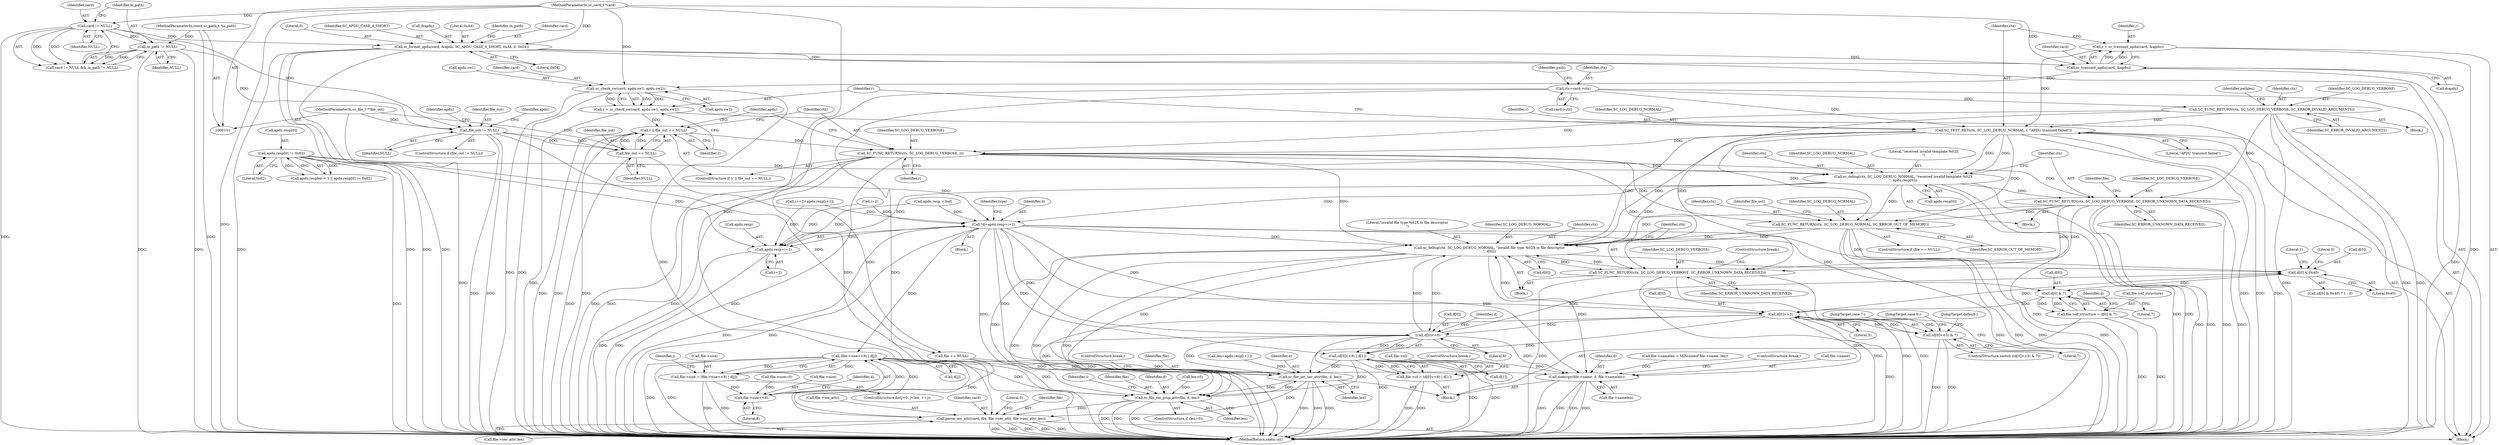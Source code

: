 digraph "0_OpenSC_360e95d45ac4123255a4c796db96337f332160ad#diff-d643a0fa169471dbf2912f4866dc49c5_3@array" {
"1000348" [label="(Call,sc_debug(ctx, SC_LOG_DEBUG_NORMAL, \"received invalid template %02X\n\", apdu.resp[0]))"];
"1000308" [label="(Call,SC_TEST_RET(ctx, SC_LOG_DEBUG_NORMAL, r, \"APDU transmit failed\"))"];
"1000129" [label="(Call,ctx=card->ctx)"];
"1000226" [label="(Call,SC_FUNC_RETURN(ctx, SC_LOG_DEBUG_VERBOSE, SC_ERROR_INVALID_ARGUMENTS))"];
"1000302" [label="(Call,r = sc_transmit_apdu(card, &apdu))"];
"1000304" [label="(Call,sc_transmit_apdu(card, &apdu))"];
"1000147" [label="(Call,sc_format_apdu(card, &apdu, SC_APDU_CASE_4_SHORT, 0xA4, 0, 0x04))"];
"1000123" [label="(Call,card != NULL)"];
"1000102" [label="(MethodParameterIn,sc_card_t *card)"];
"1000329" [label="(Call,SC_FUNC_RETURN(ctx, SC_LOG_DEBUG_VERBOSE, r))"];
"1000324" [label="(Call,r || file_out == NULL)"];
"1000313" [label="(Call,r = sc_check_sw(card, apdu.sw1, apdu.sw2))"];
"1000315" [label="(Call,sc_check_sw(card, apdu.sw1, apdu.sw2))"];
"1000326" [label="(Call,file_out == NULL)"];
"1000255" [label="(Call,file_out != NULL)"];
"1000104" [label="(MethodParameterIn,sc_file_t **file_out)"];
"1000126" [label="(Call,in_path != NULL)"];
"1000103" [label="(MethodParameterIn,const sc_path_t *in_path)"];
"1000340" [label="(Call,apdu.resp[0] != 0x62)"];
"1000357" [label="(Call,SC_FUNC_RETURN(ctx, SC_LOG_DEBUG_VERBOSE, SC_ERROR_UNKNOWN_DATA_RECEIVED))"];
"1000368" [label="(Call,SC_FUNC_RETURN(ctx, SC_LOG_DEBUG_NORMAL, SC_ERROR_OUT_OF_MEMORY))"];
"1000529" [label="(Call,sc_debug(ctx, SC_LOG_DEBUG_NORMAL, \"invalid file type %02X in file descriptor\n\", d[0]))"];
"1000489" [label="(Call,d[0] & 0x40)"];
"1000500" [label="(Call,d[0] & 7)"];
"1000496" [label="(Call,file->ef_structure = d[0] & 7)"];
"1000507" [label="(Call,d[0]>>3)"];
"1000506" [label="(Call,(d[0]>>3) & 7)"];
"1000547" [label="(Call,d[0]<<8)"];
"1000546" [label="(Call,(d[0]<<8) | d[1])"];
"1000542" [label="(Call,file->id = (d[0]<<8) | d[1])"];
"1000567" [label="(Call,memcpy(file->name, d, file->namelen))"];
"1000577" [label="(Call,sc_file_set_sec_attr(file, d, len))"];
"1000587" [label="(Call,sc_file_set_prop_attr(file, d, len))"];
"1000596" [label="(Call,parse_sec_attr(card, file, file->sec_attr, file->sec_attr_len))"];
"1000536" [label="(Call,SC_FUNC_RETURN(ctx, SC_LOG_DEBUG_VERBOSE, SC_ERROR_UNKNOWN_DATA_RECEIVED))"];
"1000441" [label="(Call,*d=apdu.resp+i+2)"];
"1000473" [label="(Call,(file->size<<8) | d[j])"];
"1000469" [label="(Call,file->size = (file->size<<8) | d[j])"];
"1000474" [label="(Call,file->size<<8)"];
"1000443" [label="(Call,apdu.resp+i+2)"];
"1000227" [label="(Identifier,ctx)"];
"1000124" [label="(Identifier,card)"];
"1000226" [label="(Call,SC_FUNC_RETURN(ctx, SC_LOG_DEBUG_VERBOSE, SC_ERROR_INVALID_ARGUMENTS))"];
"1000359" [label="(Identifier,SC_LOG_DEBUG_VERBOSE)"];
"1000443" [label="(Call,apdu.resp+i+2)"];
"1000279" [label="(Identifier,apdu)"];
"1000507" [label="(Call,d[0]>>3)"];
"1000597" [label="(Identifier,card)"];
"1000420" [label="(Block,)"];
"1000536" [label="(Call,SC_FUNC_RETURN(ctx, SC_LOG_DEBUG_VERBOSE, SC_ERROR_UNKNOWN_DATA_RECEIVED))"];
"1000552" [label="(Call,d[1])"];
"1000257" [label="(Identifier,NULL)"];
"1000357" [label="(Call,SC_FUNC_RETURN(ctx, SC_LOG_DEBUG_VERBOSE, SC_ERROR_UNKNOWN_DATA_RECEIVED))"];
"1000567" [label="(Call,memcpy(file->name, d, file->namelen))"];
"1000129" [label="(Call,ctx=card->ctx)"];
"1000369" [label="(Identifier,ctx)"];
"1000442" [label="(Identifier,d)"];
"1000547" [label="(Call,d[0]<<8)"];
"1000127" [label="(Identifier,in_path)"];
"1000364" [label="(ControlStructure,if (file == NULL))"];
"1000302" [label="(Call,r = sc_transmit_apdu(card, &apdu))"];
"1000548" [label="(Call,d[0])"];
"1000135" [label="(Identifier,path)"];
"1000332" [label="(Identifier,r)"];
"1000553" [label="(Identifier,d)"];
"1000473" [label="(Call,(file->size<<8) | d[j])"];
"1000371" [label="(Identifier,SC_ERROR_OUT_OF_MEMORY)"];
"1000497" [label="(Call,file->ef_structure)"];
"1000362" [label="(Identifier,file)"];
"1000312" [label="(Literal,\"APDU transmit failed\")"];
"1000325" [label="(Identifier,r)"];
"1000308" [label="(Call,SC_TEST_RET(ctx, SC_LOG_DEBUG_NORMAL, r, \"APDU transmit failed\"))"];
"1000470" [label="(Call,file->size)"];
"1000506" [label="(Call,(d[0]>>3) & 7)"];
"1000131" [label="(Call,card->ctx)"];
"1000316" [label="(Identifier,card)"];
"1000423" [label="(Call,len=apdu.resp[i+1])"];
"1000460" [label="(ControlStructure,for(j=0; j<len; ++j))"];
"1000596" [label="(Call,parse_sec_attr(card, file, file->sec_attr, file->sec_attr_len))"];
"1000330" [label="(Identifier,ctx)"];
"1000496" [label="(Call,file->ef_structure = d[0] & 7)"];
"1000329" [label="(Call,SC_FUNC_RETURN(ctx, SC_LOG_DEBUG_VERBOSE, r))"];
"1000542" [label="(Call,file->id = (d[0]<<8) | d[1])"];
"1000324" [label="(Call,r || file_out == NULL)"];
"1000123" [label="(Call,card != NULL)"];
"1000568" [label="(Call,file->name)"];
"1000480" [label="(Identifier,d)"];
"1000152" [label="(Literal,0xA4)"];
"1000513" [label="(Block,)"];
"1000159" [label="(Block,)"];
"1000261" [label="(Identifier,apdu)"];
"1000537" [label="(Identifier,ctx)"];
"1000105" [label="(Block,)"];
"1000505" [label="(ControlStructure,switch ((d[0]>>3) & 7))"];
"1000327" [label="(Identifier,file_out)"];
"1000157" [label="(Identifier,in_path)"];
"1000341" [label="(Call,apdu.resp[0])"];
"1000410" [label="(Identifier,i)"];
"1000229" [label="(Identifier,SC_ERROR_INVALID_ARGUMENTS)"];
"1000500" [label="(Call,d[0] & 7)"];
"1000588" [label="(Identifier,file)"];
"1000259" [label="(Call,apdu.resp = buf)"];
"1000577" [label="(Call,sc_file_set_sec_attr(file, d, len))"];
"1000571" [label="(Identifier,d)"];
"1000555" [label="(ControlStructure,break;)"];
"1000579" [label="(Identifier,d)"];
"1000306" [label="(Call,&apdu)"];
"1000352" [label="(Call,apdu.resp[0])"];
"1000323" [label="(ControlStructure,if (r || file_out == NULL))"];
"1000326" [label="(Call,file_out == NULL)"];
"1000148" [label="(Identifier,card)"];
"1000228" [label="(Identifier,SC_LOG_DEBUG_VERBOSE)"];
"1000102" [label="(MethodParameterIn,sc_card_t *card)"];
"1000153" [label="(Literal,0)"];
"1000530" [label="(Identifier,ctx)"];
"1000350" [label="(Identifier,SC_LOG_DEBUG_NORMAL)"];
"1000303" [label="(Identifier,r)"];
"1000232" [label="(Identifier,pathlen)"];
"1000154" [label="(Literal,0x04)"];
"1000511" [label="(Literal,3)"];
"1000543" [label="(Call,file->id)"];
"1000334" [label="(Call,apdu.resplen < 1 || apdu.resp[0] != 0x62)"];
"1000305" [label="(Identifier,card)"];
"1000474" [label="(Call,file->size<<8)"];
"1000444" [label="(Call,apdu.resp)"];
"1000451" [label="(Identifier,type)"];
"1000104" [label="(MethodParameterIn,sc_file_t **file_out)"];
"1000540" [label="(ControlStructure,break;)"];
"1000151" [label="(Identifier,SC_APDU_CASE_4_SHORT)"];
"1000493" [label="(Literal,0x40)"];
"1000532" [label="(Literal,\"invalid file type %02X in file descriptor\n\")"];
"1000452" [label="(Block,)"];
"1000409" [label="(Call,i+=2+apdu.resp[i+1])"];
"1000254" [label="(ControlStructure,if (file_out != NULL))"];
"1000488" [label="(Call,(d[0] & 0x40) ? 1 : 0)"];
"1000455" [label="(Call,file->size=0)"];
"1000309" [label="(Identifier,ctx)"];
"1000383" [label="(Call,i=2)"];
"1000314" [label="(Identifier,r)"];
"1000583" [label="(ControlStructure,if (len>0))"];
"1000557" [label="(Call,file->namelen = MIN(sizeof file->name, len))"];
"1000337" [label="(Identifier,apdu)"];
"1000521" [label="(JumpTarget,case 7:)"];
"1000447" [label="(Call,i+2)"];
"1000441" [label="(Call,*d=apdu.resp+i+2)"];
"1000315" [label="(Call,sc_check_sw(card, apdu.sw1, apdu.sw2))"];
"1000489" [label="(Call,d[0] & 0x40)"];
"1000531" [label="(Identifier,SC_LOG_DEBUG_NORMAL)"];
"1000606" [label="(Literal,0)"];
"1000475" [label="(Call,file->size)"];
"1000126" [label="(Call,in_path != NULL)"];
"1000587" [label="(Call,sc_file_set_prop_attr(file, d, len))"];
"1000374" [label="(Identifier,file_out)"];
"1000468" [label="(Identifier,j)"];
"1000478" [label="(Literal,8)"];
"1000546" [label="(Call,(d[0]<<8) | d[1])"];
"1000351" [label="(Literal,\"received invalid template %02X\n\")"];
"1000490" [label="(Call,d[0])"];
"1000494" [label="(Literal,1)"];
"1000346" [label="(Literal,0x62)"];
"1000607" [label="(MethodReturn,static int)"];
"1000349" [label="(Identifier,ctx)"];
"1000149" [label="(Call,&apdu)"];
"1000479" [label="(Call,d[j])"];
"1000539" [label="(Identifier,SC_ERROR_UNKNOWN_DATA_RECEIVED)"];
"1000538" [label="(Identifier,SC_LOG_DEBUG_VERBOSE)"];
"1000304" [label="(Call,sc_transmit_apdu(card, &apdu))"];
"1000365" [label="(Call,file == NULL)"];
"1000122" [label="(Call,card != NULL && in_path != NULL)"];
"1000495" [label="(Literal,0)"];
"1000572" [label="(Call,file->namelen)"];
"1000147" [label="(Call,sc_format_apdu(card, &apdu, SC_APDU_CASE_4_SHORT, 0xA4, 0, 0x04))"];
"1000602" [label="(Call,file->sec_attr_len)"];
"1000590" [label="(Identifier,len)"];
"1000512" [label="(Literal,7)"];
"1000320" [label="(Call,apdu.sw2)"];
"1000347" [label="(Block,)"];
"1000255" [label="(Call,file_out != NULL)"];
"1000529" [label="(Call,sc_debug(ctx, SC_LOG_DEBUG_NORMAL, \"invalid file type %02X in file descriptor\n\", d[0]))"];
"1000580" [label="(Identifier,len)"];
"1000575" [label="(ControlStructure,break;)"];
"1000598" [label="(Identifier,file)"];
"1000128" [label="(Identifier,NULL)"];
"1000599" [label="(Call,file->sec_attr)"];
"1000348" [label="(Call,sc_debug(ctx, SC_LOG_DEBUG_NORMAL, \"received invalid template %02X\n\", apdu.resp[0]))"];
"1000589" [label="(Identifier,d)"];
"1000584" [label="(Call,len>0)"];
"1000469" [label="(Call,file->size = (file->size<<8) | d[j])"];
"1000313" [label="(Call,r = sc_check_sw(card, apdu.sw1, apdu.sw2))"];
"1000368" [label="(Call,SC_FUNC_RETURN(ctx, SC_LOG_DEBUG_NORMAL, SC_ERROR_OUT_OF_MEMORY))"];
"1000509" [label="(Identifier,d)"];
"1000581" [label="(ControlStructure,break;)"];
"1000125" [label="(Identifier,NULL)"];
"1000514" [label="(JumpTarget,case 0:)"];
"1000578" [label="(Identifier,file)"];
"1000508" [label="(Call,d[0])"];
"1000256" [label="(Identifier,file_out)"];
"1000311" [label="(Identifier,r)"];
"1000130" [label="(Identifier,ctx)"];
"1000501" [label="(Call,d[0])"];
"1000328" [label="(Identifier,NULL)"];
"1000370" [label="(Identifier,SC_LOG_DEBUG_NORMAL)"];
"1000103" [label="(MethodParameterIn,const sc_path_t *in_path)"];
"1000528" [label="(JumpTarget,default:)"];
"1000358" [label="(Identifier,ctx)"];
"1000331" [label="(Identifier,SC_LOG_DEBUG_VERBOSE)"];
"1000551" [label="(Literal,8)"];
"1000340" [label="(Call,apdu.resp[0] != 0x62)"];
"1000504" [label="(Literal,7)"];
"1000317" [label="(Call,apdu.sw1)"];
"1000360" [label="(Identifier,SC_ERROR_UNKNOWN_DATA_RECEIVED)"];
"1000310" [label="(Identifier,SC_LOG_DEBUG_NORMAL)"];
"1000533" [label="(Call,d[0])"];
"1000348" -> "1000347"  [label="AST: "];
"1000348" -> "1000352"  [label="CFG: "];
"1000349" -> "1000348"  [label="AST: "];
"1000350" -> "1000348"  [label="AST: "];
"1000351" -> "1000348"  [label="AST: "];
"1000352" -> "1000348"  [label="AST: "];
"1000358" -> "1000348"  [label="CFG: "];
"1000348" -> "1000607"  [label="DDG: "];
"1000348" -> "1000607"  [label="DDG: "];
"1000348" -> "1000607"  [label="DDG: "];
"1000308" -> "1000348"  [label="DDG: "];
"1000308" -> "1000348"  [label="DDG: "];
"1000329" -> "1000348"  [label="DDG: "];
"1000340" -> "1000348"  [label="DDG: "];
"1000348" -> "1000357"  [label="DDG: "];
"1000348" -> "1000368"  [label="DDG: "];
"1000348" -> "1000441"  [label="DDG: "];
"1000348" -> "1000443"  [label="DDG: "];
"1000348" -> "1000529"  [label="DDG: "];
"1000308" -> "1000105"  [label="AST: "];
"1000308" -> "1000312"  [label="CFG: "];
"1000309" -> "1000308"  [label="AST: "];
"1000310" -> "1000308"  [label="AST: "];
"1000311" -> "1000308"  [label="AST: "];
"1000312" -> "1000308"  [label="AST: "];
"1000314" -> "1000308"  [label="CFG: "];
"1000308" -> "1000607"  [label="DDG: "];
"1000308" -> "1000607"  [label="DDG: "];
"1000308" -> "1000607"  [label="DDG: "];
"1000129" -> "1000308"  [label="DDG: "];
"1000226" -> "1000308"  [label="DDG: "];
"1000302" -> "1000308"  [label="DDG: "];
"1000308" -> "1000329"  [label="DDG: "];
"1000308" -> "1000368"  [label="DDG: "];
"1000308" -> "1000368"  [label="DDG: "];
"1000308" -> "1000529"  [label="DDG: "];
"1000308" -> "1000529"  [label="DDG: "];
"1000129" -> "1000105"  [label="AST: "];
"1000129" -> "1000131"  [label="CFG: "];
"1000130" -> "1000129"  [label="AST: "];
"1000131" -> "1000129"  [label="AST: "];
"1000135" -> "1000129"  [label="CFG: "];
"1000129" -> "1000607"  [label="DDG: "];
"1000129" -> "1000607"  [label="DDG: "];
"1000129" -> "1000226"  [label="DDG: "];
"1000226" -> "1000159"  [label="AST: "];
"1000226" -> "1000229"  [label="CFG: "];
"1000227" -> "1000226"  [label="AST: "];
"1000228" -> "1000226"  [label="AST: "];
"1000229" -> "1000226"  [label="AST: "];
"1000232" -> "1000226"  [label="CFG: "];
"1000226" -> "1000607"  [label="DDG: "];
"1000226" -> "1000607"  [label="DDG: "];
"1000226" -> "1000607"  [label="DDG: "];
"1000226" -> "1000329"  [label="DDG: "];
"1000226" -> "1000357"  [label="DDG: "];
"1000226" -> "1000536"  [label="DDG: "];
"1000302" -> "1000105"  [label="AST: "];
"1000302" -> "1000304"  [label="CFG: "];
"1000303" -> "1000302"  [label="AST: "];
"1000304" -> "1000302"  [label="AST: "];
"1000309" -> "1000302"  [label="CFG: "];
"1000302" -> "1000607"  [label="DDG: "];
"1000304" -> "1000302"  [label="DDG: "];
"1000304" -> "1000302"  [label="DDG: "];
"1000304" -> "1000306"  [label="CFG: "];
"1000305" -> "1000304"  [label="AST: "];
"1000306" -> "1000304"  [label="AST: "];
"1000304" -> "1000607"  [label="DDG: "];
"1000147" -> "1000304"  [label="DDG: "];
"1000147" -> "1000304"  [label="DDG: "];
"1000102" -> "1000304"  [label="DDG: "];
"1000304" -> "1000315"  [label="DDG: "];
"1000147" -> "1000105"  [label="AST: "];
"1000147" -> "1000154"  [label="CFG: "];
"1000148" -> "1000147"  [label="AST: "];
"1000149" -> "1000147"  [label="AST: "];
"1000151" -> "1000147"  [label="AST: "];
"1000152" -> "1000147"  [label="AST: "];
"1000153" -> "1000147"  [label="AST: "];
"1000154" -> "1000147"  [label="AST: "];
"1000157" -> "1000147"  [label="CFG: "];
"1000147" -> "1000607"  [label="DDG: "];
"1000147" -> "1000607"  [label="DDG: "];
"1000147" -> "1000607"  [label="DDG: "];
"1000147" -> "1000607"  [label="DDG: "];
"1000123" -> "1000147"  [label="DDG: "];
"1000102" -> "1000147"  [label="DDG: "];
"1000123" -> "1000122"  [label="AST: "];
"1000123" -> "1000125"  [label="CFG: "];
"1000124" -> "1000123"  [label="AST: "];
"1000125" -> "1000123"  [label="AST: "];
"1000127" -> "1000123"  [label="CFG: "];
"1000122" -> "1000123"  [label="CFG: "];
"1000123" -> "1000607"  [label="DDG: "];
"1000123" -> "1000122"  [label="DDG: "];
"1000123" -> "1000122"  [label="DDG: "];
"1000102" -> "1000123"  [label="DDG: "];
"1000123" -> "1000126"  [label="DDG: "];
"1000123" -> "1000255"  [label="DDG: "];
"1000102" -> "1000101"  [label="AST: "];
"1000102" -> "1000607"  [label="DDG: "];
"1000102" -> "1000315"  [label="DDG: "];
"1000102" -> "1000596"  [label="DDG: "];
"1000329" -> "1000323"  [label="AST: "];
"1000329" -> "1000332"  [label="CFG: "];
"1000330" -> "1000329"  [label="AST: "];
"1000331" -> "1000329"  [label="AST: "];
"1000332" -> "1000329"  [label="AST: "];
"1000337" -> "1000329"  [label="CFG: "];
"1000329" -> "1000607"  [label="DDG: "];
"1000329" -> "1000607"  [label="DDG: "];
"1000329" -> "1000607"  [label="DDG: "];
"1000329" -> "1000607"  [label="DDG: "];
"1000324" -> "1000329"  [label="DDG: "];
"1000329" -> "1000357"  [label="DDG: "];
"1000329" -> "1000368"  [label="DDG: "];
"1000329" -> "1000529"  [label="DDG: "];
"1000329" -> "1000536"  [label="DDG: "];
"1000324" -> "1000323"  [label="AST: "];
"1000324" -> "1000325"  [label="CFG: "];
"1000324" -> "1000326"  [label="CFG: "];
"1000325" -> "1000324"  [label="AST: "];
"1000326" -> "1000324"  [label="AST: "];
"1000330" -> "1000324"  [label="CFG: "];
"1000337" -> "1000324"  [label="CFG: "];
"1000324" -> "1000607"  [label="DDG: "];
"1000324" -> "1000607"  [label="DDG: "];
"1000324" -> "1000607"  [label="DDG: "];
"1000313" -> "1000324"  [label="DDG: "];
"1000326" -> "1000324"  [label="DDG: "];
"1000326" -> "1000324"  [label="DDG: "];
"1000313" -> "1000105"  [label="AST: "];
"1000313" -> "1000315"  [label="CFG: "];
"1000314" -> "1000313"  [label="AST: "];
"1000315" -> "1000313"  [label="AST: "];
"1000325" -> "1000313"  [label="CFG: "];
"1000313" -> "1000607"  [label="DDG: "];
"1000315" -> "1000313"  [label="DDG: "];
"1000315" -> "1000313"  [label="DDG: "];
"1000315" -> "1000313"  [label="DDG: "];
"1000315" -> "1000320"  [label="CFG: "];
"1000316" -> "1000315"  [label="AST: "];
"1000317" -> "1000315"  [label="AST: "];
"1000320" -> "1000315"  [label="AST: "];
"1000315" -> "1000607"  [label="DDG: "];
"1000315" -> "1000607"  [label="DDG: "];
"1000315" -> "1000596"  [label="DDG: "];
"1000326" -> "1000328"  [label="CFG: "];
"1000327" -> "1000326"  [label="AST: "];
"1000328" -> "1000326"  [label="AST: "];
"1000326" -> "1000607"  [label="DDG: "];
"1000255" -> "1000326"  [label="DDG: "];
"1000255" -> "1000326"  [label="DDG: "];
"1000104" -> "1000326"  [label="DDG: "];
"1000326" -> "1000365"  [label="DDG: "];
"1000255" -> "1000254"  [label="AST: "];
"1000255" -> "1000257"  [label="CFG: "];
"1000256" -> "1000255"  [label="AST: "];
"1000257" -> "1000255"  [label="AST: "];
"1000261" -> "1000255"  [label="CFG: "];
"1000279" -> "1000255"  [label="CFG: "];
"1000255" -> "1000607"  [label="DDG: "];
"1000255" -> "1000607"  [label="DDG: "];
"1000104" -> "1000255"  [label="DDG: "];
"1000126" -> "1000255"  [label="DDG: "];
"1000255" -> "1000365"  [label="DDG: "];
"1000104" -> "1000101"  [label="AST: "];
"1000104" -> "1000607"  [label="DDG: "];
"1000126" -> "1000122"  [label="AST: "];
"1000126" -> "1000128"  [label="CFG: "];
"1000127" -> "1000126"  [label="AST: "];
"1000128" -> "1000126"  [label="AST: "];
"1000122" -> "1000126"  [label="CFG: "];
"1000126" -> "1000607"  [label="DDG: "];
"1000126" -> "1000607"  [label="DDG: "];
"1000126" -> "1000122"  [label="DDG: "];
"1000126" -> "1000122"  [label="DDG: "];
"1000103" -> "1000126"  [label="DDG: "];
"1000103" -> "1000101"  [label="AST: "];
"1000103" -> "1000607"  [label="DDG: "];
"1000340" -> "1000334"  [label="AST: "];
"1000340" -> "1000346"  [label="CFG: "];
"1000341" -> "1000340"  [label="AST: "];
"1000346" -> "1000340"  [label="AST: "];
"1000334" -> "1000340"  [label="CFG: "];
"1000340" -> "1000607"  [label="DDG: "];
"1000340" -> "1000334"  [label="DDG: "];
"1000340" -> "1000334"  [label="DDG: "];
"1000340" -> "1000441"  [label="DDG: "];
"1000340" -> "1000443"  [label="DDG: "];
"1000357" -> "1000347"  [label="AST: "];
"1000357" -> "1000360"  [label="CFG: "];
"1000358" -> "1000357"  [label="AST: "];
"1000359" -> "1000357"  [label="AST: "];
"1000360" -> "1000357"  [label="AST: "];
"1000362" -> "1000357"  [label="CFG: "];
"1000357" -> "1000607"  [label="DDG: "];
"1000357" -> "1000607"  [label="DDG: "];
"1000357" -> "1000607"  [label="DDG: "];
"1000357" -> "1000607"  [label="DDG: "];
"1000357" -> "1000368"  [label="DDG: "];
"1000357" -> "1000529"  [label="DDG: "];
"1000357" -> "1000536"  [label="DDG: "];
"1000357" -> "1000536"  [label="DDG: "];
"1000368" -> "1000364"  [label="AST: "];
"1000368" -> "1000371"  [label="CFG: "];
"1000369" -> "1000368"  [label="AST: "];
"1000370" -> "1000368"  [label="AST: "];
"1000371" -> "1000368"  [label="AST: "];
"1000374" -> "1000368"  [label="CFG: "];
"1000368" -> "1000607"  [label="DDG: "];
"1000368" -> "1000607"  [label="DDG: "];
"1000368" -> "1000607"  [label="DDG: "];
"1000368" -> "1000607"  [label="DDG: "];
"1000368" -> "1000529"  [label="DDG: "];
"1000368" -> "1000529"  [label="DDG: "];
"1000529" -> "1000513"  [label="AST: "];
"1000529" -> "1000533"  [label="CFG: "];
"1000530" -> "1000529"  [label="AST: "];
"1000531" -> "1000529"  [label="AST: "];
"1000532" -> "1000529"  [label="AST: "];
"1000533" -> "1000529"  [label="AST: "];
"1000537" -> "1000529"  [label="CFG: "];
"1000529" -> "1000607"  [label="DDG: "];
"1000529" -> "1000607"  [label="DDG: "];
"1000529" -> "1000607"  [label="DDG: "];
"1000529" -> "1000489"  [label="DDG: "];
"1000536" -> "1000529"  [label="DDG: "];
"1000507" -> "1000529"  [label="DDG: "];
"1000441" -> "1000529"  [label="DDG: "];
"1000547" -> "1000529"  [label="DDG: "];
"1000529" -> "1000536"  [label="DDG: "];
"1000529" -> "1000547"  [label="DDG: "];
"1000529" -> "1000567"  [label="DDG: "];
"1000529" -> "1000577"  [label="DDG: "];
"1000529" -> "1000587"  [label="DDG: "];
"1000489" -> "1000488"  [label="AST: "];
"1000489" -> "1000493"  [label="CFG: "];
"1000490" -> "1000489"  [label="AST: "];
"1000493" -> "1000489"  [label="AST: "];
"1000494" -> "1000489"  [label="CFG: "];
"1000495" -> "1000489"  [label="CFG: "];
"1000507" -> "1000489"  [label="DDG: "];
"1000441" -> "1000489"  [label="DDG: "];
"1000547" -> "1000489"  [label="DDG: "];
"1000489" -> "1000500"  [label="DDG: "];
"1000500" -> "1000496"  [label="AST: "];
"1000500" -> "1000504"  [label="CFG: "];
"1000501" -> "1000500"  [label="AST: "];
"1000504" -> "1000500"  [label="AST: "];
"1000496" -> "1000500"  [label="CFG: "];
"1000500" -> "1000496"  [label="DDG: "];
"1000500" -> "1000496"  [label="DDG: "];
"1000441" -> "1000500"  [label="DDG: "];
"1000500" -> "1000507"  [label="DDG: "];
"1000496" -> "1000452"  [label="AST: "];
"1000497" -> "1000496"  [label="AST: "];
"1000509" -> "1000496"  [label="CFG: "];
"1000496" -> "1000607"  [label="DDG: "];
"1000496" -> "1000607"  [label="DDG: "];
"1000507" -> "1000506"  [label="AST: "];
"1000507" -> "1000511"  [label="CFG: "];
"1000508" -> "1000507"  [label="AST: "];
"1000511" -> "1000507"  [label="AST: "];
"1000512" -> "1000507"  [label="CFG: "];
"1000507" -> "1000607"  [label="DDG: "];
"1000507" -> "1000506"  [label="DDG: "];
"1000507" -> "1000506"  [label="DDG: "];
"1000441" -> "1000507"  [label="DDG: "];
"1000507" -> "1000547"  [label="DDG: "];
"1000507" -> "1000567"  [label="DDG: "];
"1000507" -> "1000577"  [label="DDG: "];
"1000507" -> "1000587"  [label="DDG: "];
"1000506" -> "1000505"  [label="AST: "];
"1000506" -> "1000512"  [label="CFG: "];
"1000512" -> "1000506"  [label="AST: "];
"1000514" -> "1000506"  [label="CFG: "];
"1000521" -> "1000506"  [label="CFG: "];
"1000528" -> "1000506"  [label="CFG: "];
"1000506" -> "1000607"  [label="DDG: "];
"1000506" -> "1000607"  [label="DDG: "];
"1000547" -> "1000546"  [label="AST: "];
"1000547" -> "1000551"  [label="CFG: "];
"1000548" -> "1000547"  [label="AST: "];
"1000551" -> "1000547"  [label="AST: "];
"1000553" -> "1000547"  [label="CFG: "];
"1000547" -> "1000607"  [label="DDG: "];
"1000547" -> "1000546"  [label="DDG: "];
"1000547" -> "1000546"  [label="DDG: "];
"1000441" -> "1000547"  [label="DDG: "];
"1000547" -> "1000567"  [label="DDG: "];
"1000547" -> "1000577"  [label="DDG: "];
"1000547" -> "1000587"  [label="DDG: "];
"1000546" -> "1000542"  [label="AST: "];
"1000546" -> "1000552"  [label="CFG: "];
"1000552" -> "1000546"  [label="AST: "];
"1000542" -> "1000546"  [label="CFG: "];
"1000546" -> "1000607"  [label="DDG: "];
"1000546" -> "1000607"  [label="DDG: "];
"1000546" -> "1000542"  [label="DDG: "];
"1000546" -> "1000542"  [label="DDG: "];
"1000441" -> "1000546"  [label="DDG: "];
"1000546" -> "1000567"  [label="DDG: "];
"1000546" -> "1000577"  [label="DDG: "];
"1000546" -> "1000587"  [label="DDG: "];
"1000542" -> "1000452"  [label="AST: "];
"1000543" -> "1000542"  [label="AST: "];
"1000555" -> "1000542"  [label="CFG: "];
"1000542" -> "1000607"  [label="DDG: "];
"1000542" -> "1000607"  [label="DDG: "];
"1000567" -> "1000452"  [label="AST: "];
"1000567" -> "1000572"  [label="CFG: "];
"1000568" -> "1000567"  [label="AST: "];
"1000571" -> "1000567"  [label="AST: "];
"1000572" -> "1000567"  [label="AST: "];
"1000575" -> "1000567"  [label="CFG: "];
"1000567" -> "1000607"  [label="DDG: "];
"1000567" -> "1000607"  [label="DDG: "];
"1000567" -> "1000607"  [label="DDG: "];
"1000567" -> "1000607"  [label="DDG: "];
"1000473" -> "1000567"  [label="DDG: "];
"1000441" -> "1000567"  [label="DDG: "];
"1000557" -> "1000567"  [label="DDG: "];
"1000577" -> "1000452"  [label="AST: "];
"1000577" -> "1000580"  [label="CFG: "];
"1000578" -> "1000577"  [label="AST: "];
"1000579" -> "1000577"  [label="AST: "];
"1000580" -> "1000577"  [label="AST: "];
"1000581" -> "1000577"  [label="CFG: "];
"1000577" -> "1000607"  [label="DDG: "];
"1000577" -> "1000607"  [label="DDG: "];
"1000577" -> "1000607"  [label="DDG: "];
"1000587" -> "1000577"  [label="DDG: "];
"1000365" -> "1000577"  [label="DDG: "];
"1000473" -> "1000577"  [label="DDG: "];
"1000441" -> "1000577"  [label="DDG: "];
"1000423" -> "1000577"  [label="DDG: "];
"1000577" -> "1000587"  [label="DDG: "];
"1000577" -> "1000596"  [label="DDG: "];
"1000587" -> "1000583"  [label="AST: "];
"1000587" -> "1000590"  [label="CFG: "];
"1000588" -> "1000587"  [label="AST: "];
"1000589" -> "1000587"  [label="AST: "];
"1000590" -> "1000587"  [label="AST: "];
"1000410" -> "1000587"  [label="CFG: "];
"1000587" -> "1000607"  [label="DDG: "];
"1000587" -> "1000607"  [label="DDG: "];
"1000587" -> "1000607"  [label="DDG: "];
"1000365" -> "1000587"  [label="DDG: "];
"1000473" -> "1000587"  [label="DDG: "];
"1000441" -> "1000587"  [label="DDG: "];
"1000584" -> "1000587"  [label="DDG: "];
"1000587" -> "1000596"  [label="DDG: "];
"1000596" -> "1000105"  [label="AST: "];
"1000596" -> "1000602"  [label="CFG: "];
"1000597" -> "1000596"  [label="AST: "];
"1000598" -> "1000596"  [label="AST: "];
"1000599" -> "1000596"  [label="AST: "];
"1000602" -> "1000596"  [label="AST: "];
"1000606" -> "1000596"  [label="CFG: "];
"1000596" -> "1000607"  [label="DDG: "];
"1000596" -> "1000607"  [label="DDG: "];
"1000596" -> "1000607"  [label="DDG: "];
"1000596" -> "1000607"  [label="DDG: "];
"1000596" -> "1000607"  [label="DDG: "];
"1000365" -> "1000596"  [label="DDG: "];
"1000536" -> "1000513"  [label="AST: "];
"1000536" -> "1000539"  [label="CFG: "];
"1000537" -> "1000536"  [label="AST: "];
"1000538" -> "1000536"  [label="AST: "];
"1000539" -> "1000536"  [label="AST: "];
"1000540" -> "1000536"  [label="CFG: "];
"1000536" -> "1000607"  [label="DDG: "];
"1000536" -> "1000607"  [label="DDG: "];
"1000536" -> "1000607"  [label="DDG: "];
"1000536" -> "1000607"  [label="DDG: "];
"1000441" -> "1000420"  [label="AST: "];
"1000441" -> "1000443"  [label="CFG: "];
"1000442" -> "1000441"  [label="AST: "];
"1000443" -> "1000441"  [label="AST: "];
"1000451" -> "1000441"  [label="CFG: "];
"1000441" -> "1000607"  [label="DDG: "];
"1000441" -> "1000607"  [label="DDG: "];
"1000259" -> "1000441"  [label="DDG: "];
"1000383" -> "1000441"  [label="DDG: "];
"1000409" -> "1000441"  [label="DDG: "];
"1000441" -> "1000473"  [label="DDG: "];
"1000473" -> "1000469"  [label="AST: "];
"1000473" -> "1000479"  [label="CFG: "];
"1000474" -> "1000473"  [label="AST: "];
"1000479" -> "1000473"  [label="AST: "];
"1000469" -> "1000473"  [label="CFG: "];
"1000473" -> "1000607"  [label="DDG: "];
"1000473" -> "1000607"  [label="DDG: "];
"1000473" -> "1000469"  [label="DDG: "];
"1000473" -> "1000469"  [label="DDG: "];
"1000474" -> "1000473"  [label="DDG: "];
"1000474" -> "1000473"  [label="DDG: "];
"1000469" -> "1000460"  [label="AST: "];
"1000470" -> "1000469"  [label="AST: "];
"1000468" -> "1000469"  [label="CFG: "];
"1000469" -> "1000607"  [label="DDG: "];
"1000469" -> "1000607"  [label="DDG: "];
"1000469" -> "1000474"  [label="DDG: "];
"1000474" -> "1000478"  [label="CFG: "];
"1000475" -> "1000474"  [label="AST: "];
"1000478" -> "1000474"  [label="AST: "];
"1000480" -> "1000474"  [label="CFG: "];
"1000455" -> "1000474"  [label="DDG: "];
"1000443" -> "1000447"  [label="CFG: "];
"1000444" -> "1000443"  [label="AST: "];
"1000447" -> "1000443"  [label="AST: "];
"1000443" -> "1000607"  [label="DDG: "];
"1000443" -> "1000607"  [label="DDG: "];
"1000259" -> "1000443"  [label="DDG: "];
"1000383" -> "1000443"  [label="DDG: "];
"1000409" -> "1000443"  [label="DDG: "];
}
